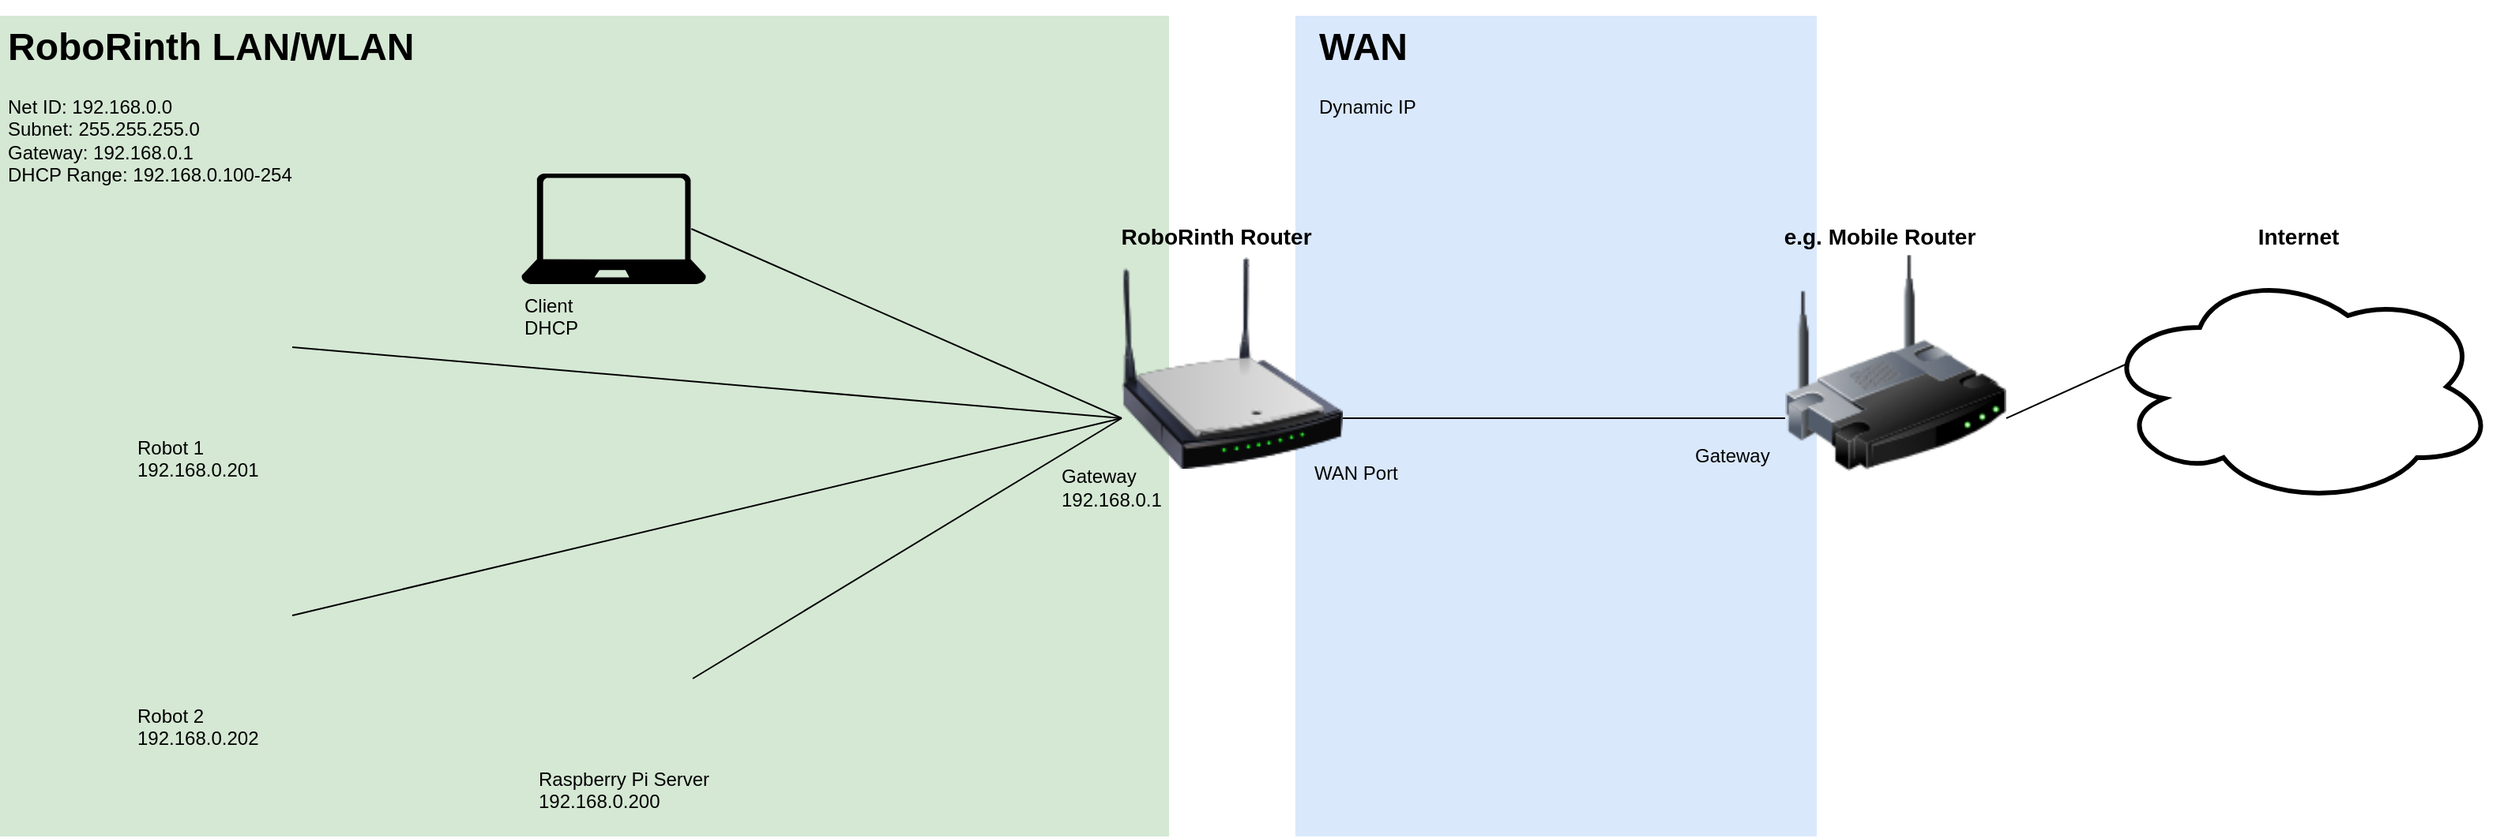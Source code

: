 <mxfile version="12.1.0" type="device" pages="1"><diagram name="Page-1" id="e3a06f82-3646-2815-327d-82caf3d4e204"><mxGraphModel dx="974" dy="649" grid="1" gridSize="10" guides="1" tooltips="1" connect="1" arrows="1" fold="1" page="1" pageScale="1.5" pageWidth="1169" pageHeight="826" background="none" math="0" shadow="0"><root><mxCell id="0" style=";html=1;"/><mxCell id="1" style=";html=1;" parent="0"/><mxCell id="63Wu2zXIUn0IfWIewAX7-34" value="" style="whiteSpace=wrap;html=1;fillColor=#dae8fc;fontSize=14;strokeColor=none;verticalAlign=top;" parent="1" vertex="1"><mxGeometry x="830" y="10" width="330" height="520" as="geometry"/></mxCell><mxCell id="6a7d8f32e03d9370-60" value="" style="whiteSpace=wrap;html=1;fillColor=#d5e8d4;fontSize=14;strokeColor=none;verticalAlign=top;" parent="1" vertex="1"><mxGeometry x="10" y="10" width="740" height="520" as="geometry"/></mxCell><mxCell id="63Wu2zXIUn0IfWIewAX7-4" value="&lt;h1&gt;RoboRinth LAN/WLAN&lt;br&gt;&lt;/h1&gt;&lt;p&gt;Net ID: 192.168.0.0&lt;br&gt;Subnet: 255.255.255.0&lt;br&gt;Gateway: 192.168.0.1&lt;br&gt;DHCP Range: 192.168.0.100-254&lt;br&gt;&lt;br&gt;&lt;/p&gt;" style="text;html=1;strokeColor=none;fillColor=none;spacing=5;spacingTop=-20;whiteSpace=wrap;overflow=hidden;rounded=0;" parent="1" vertex="1"><mxGeometry x="10" y="10" width="270" height="120" as="geometry"/></mxCell><mxCell id="63Wu2zXIUn0IfWIewAX7-13" value="" style="image;html=1;labelBackgroundColor=#ffffff;image=img/lib/clip_art/networking/Wireless_Router_N_128x128.png" parent="1" vertex="1"><mxGeometry x="720" y="160" width="140" height="140" as="geometry"/></mxCell><mxCell id="63Wu2zXIUn0IfWIewAX7-14" value="Robot 2&lt;br&gt;192.168.0.202" style="shape=image;html=1;verticalAlign=top;verticalLabelPosition=bottom;labelBackgroundColor=none;imageAspect=0;aspect=fixed;image=https://cdn0.iconfinder.com/data/icons/star-wars/512/r2d2-128.png;align=left;" parent="1" vertex="1"><mxGeometry x="95" y="340" width="100" height="100" as="geometry"/></mxCell><mxCell id="63Wu2zXIUn0IfWIewAX7-15" value="Robot 1&lt;br&gt;&lt;div align=&quot;left&quot;&gt;192.168.0.201&lt;br&gt;&lt;/div&gt;" style="shape=image;html=1;verticalAlign=top;verticalLabelPosition=bottom;labelBackgroundColor=none;imageAspect=0;aspect=fixed;image=https://cdn0.iconfinder.com/data/icons/star-wars/512/c3po-128.png;align=left;" parent="1" vertex="1"><mxGeometry x="95" y="170" width="100" height="100" as="geometry"/></mxCell><mxCell id="63Wu2zXIUn0IfWIewAX7-17" value="Raspberry Pi Server&lt;br&gt;192.168.0.200" style="shape=image;html=1;verticalAlign=top;verticalLabelPosition=bottom;labelBackgroundColor=none;imageAspect=0;aspect=fixed;image=https://cdn1.iconfinder.com/data/icons/system-black-octagons/512/raspberry-128.png;align=left;" parent="1" vertex="1"><mxGeometry x="348.5" y="380" width="100" height="100" as="geometry"/></mxCell><mxCell id="63Wu2zXIUn0IfWIewAX7-19" value="Client&lt;br&gt;DHCP" style="pointerEvents=1;shadow=0;dashed=0;html=1;strokeColor=none;labelPosition=center;verticalLabelPosition=bottom;verticalAlign=top;align=left;shape=mxgraph.azure.laptop;fillColor=#000000;" parent="1" vertex="1"><mxGeometry x="340" y="110" width="117" height="70" as="geometry"/></mxCell><mxCell id="63Wu2zXIUn0IfWIewAX7-20" value="" style="endArrow=none;html=1;exitX=0.92;exitY=0.5;exitDx=0;exitDy=0;exitPerimeter=0;entryX=0;entryY=0.75;entryDx=0;entryDy=0;" parent="1" source="63Wu2zXIUn0IfWIewAX7-19" target="63Wu2zXIUn0IfWIewAX7-13" edge="1"><mxGeometry width="50" height="50" relative="1" as="geometry"><mxPoint x="780" y="510" as="sourcePoint"/><mxPoint x="670" y="210" as="targetPoint"/></mxGeometry></mxCell><mxCell id="63Wu2zXIUn0IfWIewAX7-21" value="" style="endArrow=none;html=1;exitX=1;exitY=0.5;exitDx=0;exitDy=0;entryX=0;entryY=0.75;entryDx=0;entryDy=0;" parent="1" source="63Wu2zXIUn0IfWIewAX7-17" target="63Wu2zXIUn0IfWIewAX7-13" edge="1"><mxGeometry width="50" height="50" relative="1" as="geometry"><mxPoint x="720" y="530" as="sourcePoint"/><mxPoint x="770" y="480" as="targetPoint"/></mxGeometry></mxCell><mxCell id="63Wu2zXIUn0IfWIewAX7-22" value="" style="endArrow=none;html=1;entryX=0;entryY=0.75;entryDx=0;entryDy=0;exitX=1;exitY=0.5;exitDx=0;exitDy=0;" parent="1" source="63Wu2zXIUn0IfWIewAX7-14" target="63Wu2zXIUn0IfWIewAX7-13" edge="1"><mxGeometry width="50" height="50" relative="1" as="geometry"><mxPoint x="612" y="320" as="sourcePoint"/><mxPoint x="682.711" y="270" as="targetPoint"/></mxGeometry></mxCell><mxCell id="63Wu2zXIUn0IfWIewAX7-23" value="" style="endArrow=none;html=1;exitX=1;exitY=0.5;exitDx=0;exitDy=0;entryX=0;entryY=0.75;entryDx=0;entryDy=0;" parent="1" source="63Wu2zXIUn0IfWIewAX7-15" target="63Wu2zXIUn0IfWIewAX7-13" edge="1"><mxGeometry width="50" height="50" relative="1" as="geometry"><mxPoint x="690" y="550" as="sourcePoint"/><mxPoint x="690" y="260" as="targetPoint"/></mxGeometry></mxCell><mxCell id="63Wu2zXIUn0IfWIewAX7-24" value="&lt;div align=&quot;left&quot;&gt;Gateway&lt;br&gt;192.168.0.1&lt;br&gt;&lt;/div&gt;" style="text;html=1;strokeColor=none;fillColor=none;align=left;verticalAlign=middle;whiteSpace=wrap;rounded=0;labelBackgroundColor=none;" parent="1" vertex="1"><mxGeometry x="680" y="283.5" width="120" height="50" as="geometry"/></mxCell><mxCell id="63Wu2zXIUn0IfWIewAX7-28" value="RoboRinth Router" style="text;html=1;strokeColor=none;fillColor=none;align=center;verticalAlign=middle;whiteSpace=wrap;rounded=0;labelBackgroundColor=none;fontColor=#000000;fontStyle=1;fontSize=14;" parent="1" vertex="1"><mxGeometry x="710" y="135" width="140" height="30" as="geometry"/></mxCell><mxCell id="63Wu2zXIUn0IfWIewAX7-29" value="e.g. Mobile Router" style="text;html=1;strokeColor=none;fillColor=none;align=center;verticalAlign=middle;whiteSpace=wrap;rounded=0;labelBackgroundColor=none;fontColor=#000000;fontStyle=1;fontSize=14;" parent="1" vertex="1"><mxGeometry x="1130" y="135" width="140" height="30" as="geometry"/></mxCell><mxCell id="63Wu2zXIUn0IfWIewAX7-31" value="Internet" style="text;html=1;strokeColor=none;fillColor=none;align=center;verticalAlign=middle;whiteSpace=wrap;rounded=0;labelBackgroundColor=none;fontColor=#000000;fontStyle=1;fontSize=14;" parent="1" vertex="1"><mxGeometry x="1395" y="135" width="140" height="30" as="geometry"/></mxCell><mxCell id="63Wu2zXIUn0IfWIewAX7-33" value="" style="endArrow=none;html=1;fontSize=14;fontColor=#000000;exitX=1;exitY=0.75;exitDx=0;exitDy=0;entryX=0;entryY=0.75;entryDx=0;entryDy=0;" parent="1" source="63Wu2zXIUn0IfWIewAX7-13" target="63Wu2zXIUn0IfWIewAX7-40" edge="1"><mxGeometry width="50" height="50" relative="1" as="geometry"><mxPoint x="980" y="340" as="sourcePoint"/><mxPoint x="1145" y="263.724" as="targetPoint"/></mxGeometry></mxCell><mxCell id="63Wu2zXIUn0IfWIewAX7-35" value="&lt;div align=&quot;left&quot;&gt;WAN Port&lt;br&gt;&lt;/div&gt;" style="text;html=1;strokeColor=none;fillColor=none;align=left;verticalAlign=middle;whiteSpace=wrap;rounded=0;labelBackgroundColor=none;" parent="1" vertex="1"><mxGeometry x="840" y="275" width="120" height="50" as="geometry"/></mxCell><mxCell id="63Wu2zXIUn0IfWIewAX7-36" value="&lt;h1&gt;WAN&lt;br&gt;&lt;/h1&gt;&lt;p&gt;Dynamic IP&lt;br&gt;&lt;/p&gt;" style="text;html=1;strokeColor=none;fillColor=none;spacing=5;spacingTop=-20;whiteSpace=wrap;overflow=hidden;rounded=0;" parent="1" vertex="1"><mxGeometry x="840" y="10" width="270" height="120" as="geometry"/></mxCell><mxCell id="63Wu2zXIUn0IfWIewAX7-37" value="&lt;div align=&quot;left&quot;&gt;Gateway&lt;br&gt;&lt;/div&gt;" style="text;html=1;strokeColor=none;fillColor=none;align=left;verticalAlign=middle;whiteSpace=wrap;rounded=0;labelBackgroundColor=none;" parent="1" vertex="1"><mxGeometry x="1081" y="263.5" width="120" height="50" as="geometry"/></mxCell><mxCell id="63Wu2zXIUn0IfWIewAX7-38" value="" style="ellipse;shape=cloud;whiteSpace=wrap;html=1;labelBackgroundColor=none;fillColor=none;fontSize=14;fontColor=#000000;align=left;strokeWidth=3;" parent="1" vertex="1"><mxGeometry x="1340" y="170" width="250" height="150" as="geometry"/></mxCell><mxCell id="63Wu2zXIUn0IfWIewAX7-40" value="" style="image;html=1;labelBackgroundColor=#ffffff;image=img/lib/clip_art/networking/Wireless_Router_128x128.png;strokeWidth=3;fillColor=none;fontSize=14;fontColor=#000000;align=left;" parent="1" vertex="1"><mxGeometry x="1140" y="160" width="140" height="140" as="geometry"/></mxCell><mxCell id="63Wu2zXIUn0IfWIewAX7-41" value="" style="endArrow=none;html=1;fontSize=14;fontColor=#000000;entryX=0.07;entryY=0.4;entryDx=0;entryDy=0;entryPerimeter=0;exitX=1;exitY=0.75;exitDx=0;exitDy=0;" parent="1" source="63Wu2zXIUn0IfWIewAX7-40" target="63Wu2zXIUn0IfWIewAX7-38" edge="1"><mxGeometry width="50" height="50" relative="1" as="geometry"><mxPoint x="1250" y="420" as="sourcePoint"/><mxPoint x="1300" y="370" as="targetPoint"/></mxGeometry></mxCell></root></mxGraphModel></diagram></mxfile>